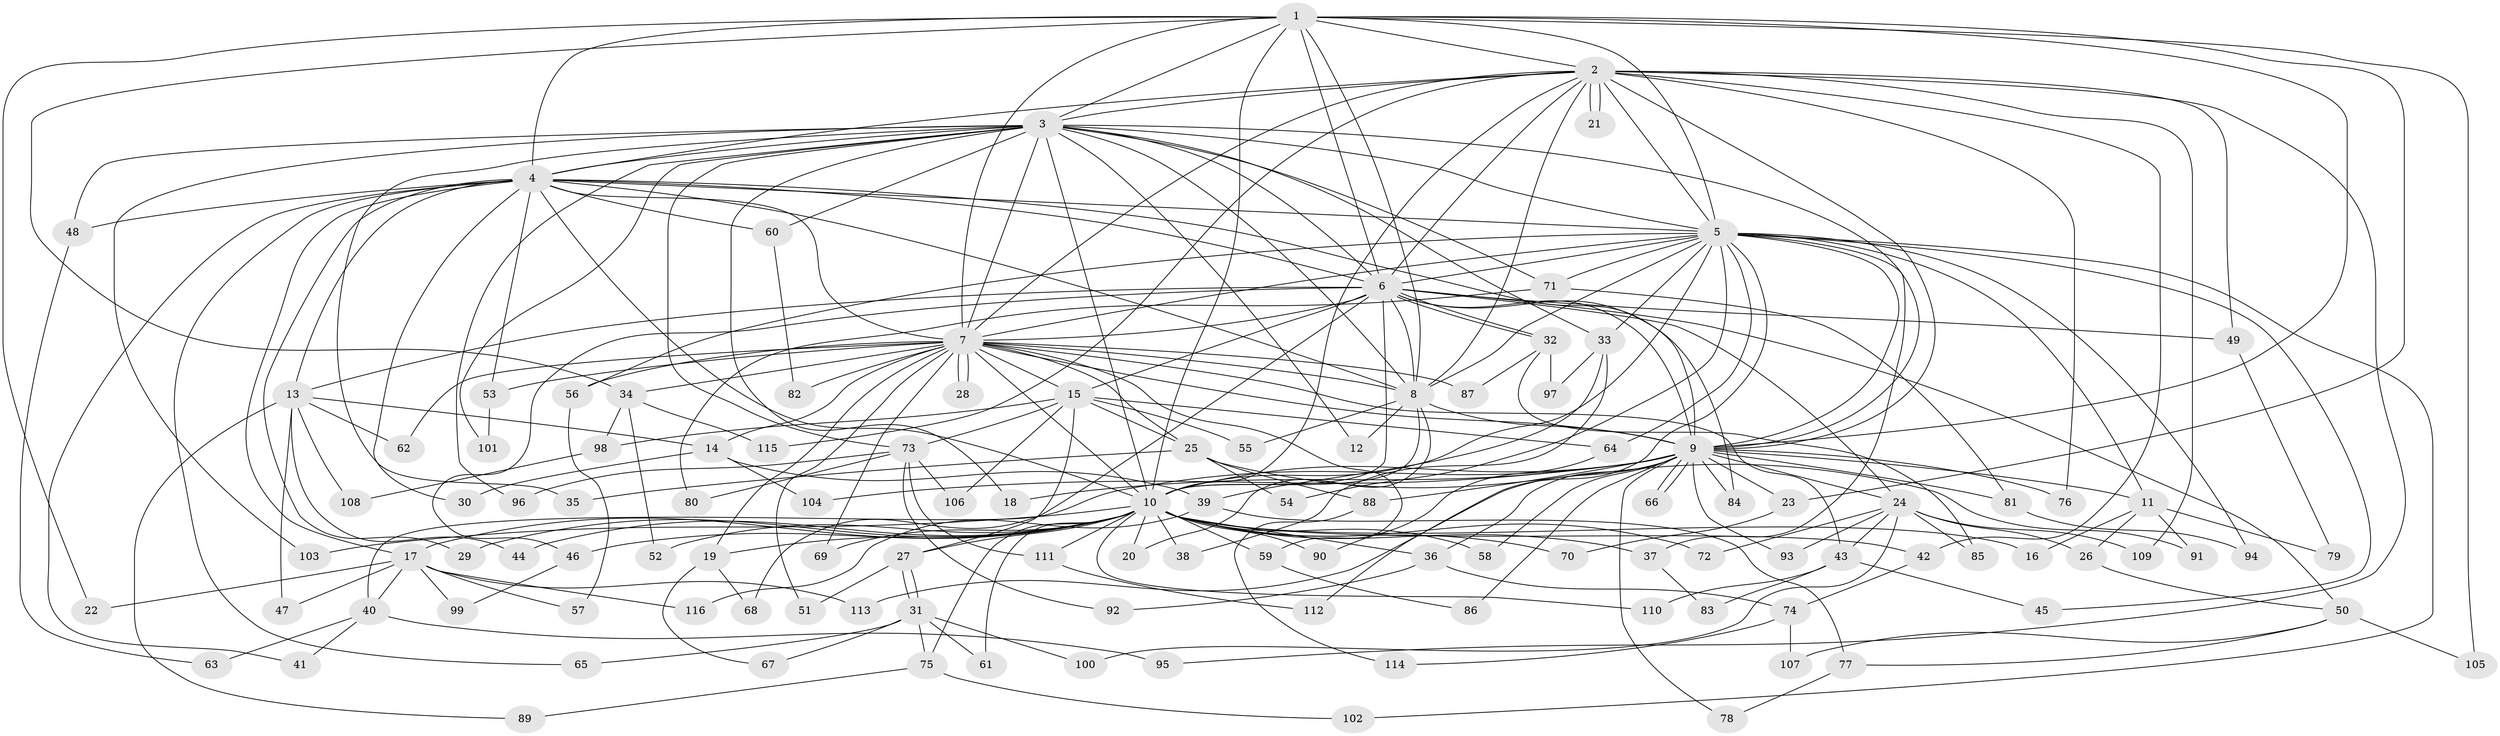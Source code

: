 // Generated by graph-tools (version 1.1) at 2025/01/03/09/25 03:01:36]
// undirected, 116 vertices, 257 edges
graph export_dot {
graph [start="1"]
  node [color=gray90,style=filled];
  1;
  2;
  3;
  4;
  5;
  6;
  7;
  8;
  9;
  10;
  11;
  12;
  13;
  14;
  15;
  16;
  17;
  18;
  19;
  20;
  21;
  22;
  23;
  24;
  25;
  26;
  27;
  28;
  29;
  30;
  31;
  32;
  33;
  34;
  35;
  36;
  37;
  38;
  39;
  40;
  41;
  42;
  43;
  44;
  45;
  46;
  47;
  48;
  49;
  50;
  51;
  52;
  53;
  54;
  55;
  56;
  57;
  58;
  59;
  60;
  61;
  62;
  63;
  64;
  65;
  66;
  67;
  68;
  69;
  70;
  71;
  72;
  73;
  74;
  75;
  76;
  77;
  78;
  79;
  80;
  81;
  82;
  83;
  84;
  85;
  86;
  87;
  88;
  89;
  90;
  91;
  92;
  93;
  94;
  95;
  96;
  97;
  98;
  99;
  100;
  101;
  102;
  103;
  104;
  105;
  106;
  107;
  108;
  109;
  110;
  111;
  112;
  113;
  114;
  115;
  116;
  1 -- 2;
  1 -- 3;
  1 -- 4;
  1 -- 5;
  1 -- 6;
  1 -- 7;
  1 -- 8;
  1 -- 9;
  1 -- 10;
  1 -- 22;
  1 -- 23;
  1 -- 34;
  1 -- 105;
  2 -- 3;
  2 -- 4;
  2 -- 5;
  2 -- 6;
  2 -- 7;
  2 -- 8;
  2 -- 9;
  2 -- 10;
  2 -- 21;
  2 -- 21;
  2 -- 42;
  2 -- 49;
  2 -- 76;
  2 -- 95;
  2 -- 109;
  2 -- 115;
  3 -- 4;
  3 -- 5;
  3 -- 6;
  3 -- 7;
  3 -- 8;
  3 -- 9;
  3 -- 10;
  3 -- 12;
  3 -- 18;
  3 -- 33;
  3 -- 35;
  3 -- 48;
  3 -- 60;
  3 -- 71;
  3 -- 73;
  3 -- 96;
  3 -- 101;
  3 -- 103;
  4 -- 5;
  4 -- 6;
  4 -- 7;
  4 -- 8;
  4 -- 9;
  4 -- 10;
  4 -- 13;
  4 -- 17;
  4 -- 29;
  4 -- 30;
  4 -- 41;
  4 -- 48;
  4 -- 53;
  4 -- 60;
  4 -- 65;
  5 -- 6;
  5 -- 7;
  5 -- 8;
  5 -- 9;
  5 -- 10;
  5 -- 11;
  5 -- 33;
  5 -- 37;
  5 -- 45;
  5 -- 54;
  5 -- 56;
  5 -- 64;
  5 -- 71;
  5 -- 94;
  5 -- 102;
  5 -- 112;
  6 -- 7;
  6 -- 8;
  6 -- 9;
  6 -- 10;
  6 -- 13;
  6 -- 15;
  6 -- 24;
  6 -- 32;
  6 -- 32;
  6 -- 46;
  6 -- 49;
  6 -- 50;
  6 -- 68;
  6 -- 84;
  7 -- 8;
  7 -- 9;
  7 -- 10;
  7 -- 14;
  7 -- 15;
  7 -- 19;
  7 -- 25;
  7 -- 28;
  7 -- 28;
  7 -- 34;
  7 -- 43;
  7 -- 51;
  7 -- 53;
  7 -- 56;
  7 -- 59;
  7 -- 62;
  7 -- 69;
  7 -- 82;
  7 -- 87;
  8 -- 9;
  8 -- 10;
  8 -- 12;
  8 -- 20;
  8 -- 55;
  9 -- 10;
  9 -- 11;
  9 -- 18;
  9 -- 23;
  9 -- 24;
  9 -- 36;
  9 -- 40;
  9 -- 58;
  9 -- 66;
  9 -- 66;
  9 -- 76;
  9 -- 78;
  9 -- 81;
  9 -- 84;
  9 -- 86;
  9 -- 88;
  9 -- 93;
  9 -- 104;
  9 -- 113;
  10 -- 16;
  10 -- 17;
  10 -- 19;
  10 -- 20;
  10 -- 27;
  10 -- 29;
  10 -- 36;
  10 -- 37;
  10 -- 38;
  10 -- 42;
  10 -- 44;
  10 -- 46;
  10 -- 52;
  10 -- 58;
  10 -- 59;
  10 -- 61;
  10 -- 69;
  10 -- 70;
  10 -- 72;
  10 -- 75;
  10 -- 90;
  10 -- 103;
  10 -- 110;
  10 -- 111;
  11 -- 16;
  11 -- 26;
  11 -- 79;
  11 -- 91;
  13 -- 14;
  13 -- 44;
  13 -- 47;
  13 -- 62;
  13 -- 89;
  13 -- 108;
  14 -- 30;
  14 -- 39;
  14 -- 104;
  15 -- 25;
  15 -- 27;
  15 -- 55;
  15 -- 64;
  15 -- 73;
  15 -- 98;
  15 -- 106;
  17 -- 22;
  17 -- 40;
  17 -- 47;
  17 -- 57;
  17 -- 99;
  17 -- 113;
  17 -- 116;
  19 -- 67;
  19 -- 68;
  23 -- 70;
  24 -- 26;
  24 -- 43;
  24 -- 72;
  24 -- 85;
  24 -- 93;
  24 -- 100;
  24 -- 109;
  25 -- 35;
  25 -- 54;
  25 -- 88;
  25 -- 91;
  26 -- 50;
  27 -- 31;
  27 -- 31;
  27 -- 51;
  31 -- 61;
  31 -- 65;
  31 -- 67;
  31 -- 75;
  31 -- 100;
  32 -- 85;
  32 -- 87;
  32 -- 97;
  33 -- 38;
  33 -- 39;
  33 -- 97;
  34 -- 52;
  34 -- 98;
  34 -- 115;
  36 -- 74;
  36 -- 92;
  37 -- 83;
  39 -- 77;
  39 -- 116;
  40 -- 41;
  40 -- 63;
  40 -- 95;
  42 -- 74;
  43 -- 45;
  43 -- 83;
  43 -- 110;
  46 -- 99;
  48 -- 63;
  49 -- 79;
  50 -- 77;
  50 -- 105;
  50 -- 107;
  53 -- 101;
  56 -- 57;
  59 -- 86;
  60 -- 82;
  64 -- 90;
  71 -- 80;
  71 -- 81;
  73 -- 80;
  73 -- 92;
  73 -- 96;
  73 -- 106;
  73 -- 111;
  74 -- 107;
  74 -- 114;
  75 -- 89;
  75 -- 102;
  77 -- 78;
  81 -- 94;
  88 -- 114;
  98 -- 108;
  111 -- 112;
}
